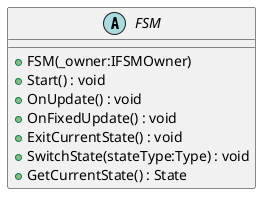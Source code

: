@startuml
abstract class FSM {
    + FSM(_owner:IFSMOwner)
    + Start() : void
    + OnUpdate() : void
    + OnFixedUpdate() : void
    + ExitCurrentState() : void
    + SwitchState(stateType:Type) : void
    + GetCurrentState() : State
}
@enduml
